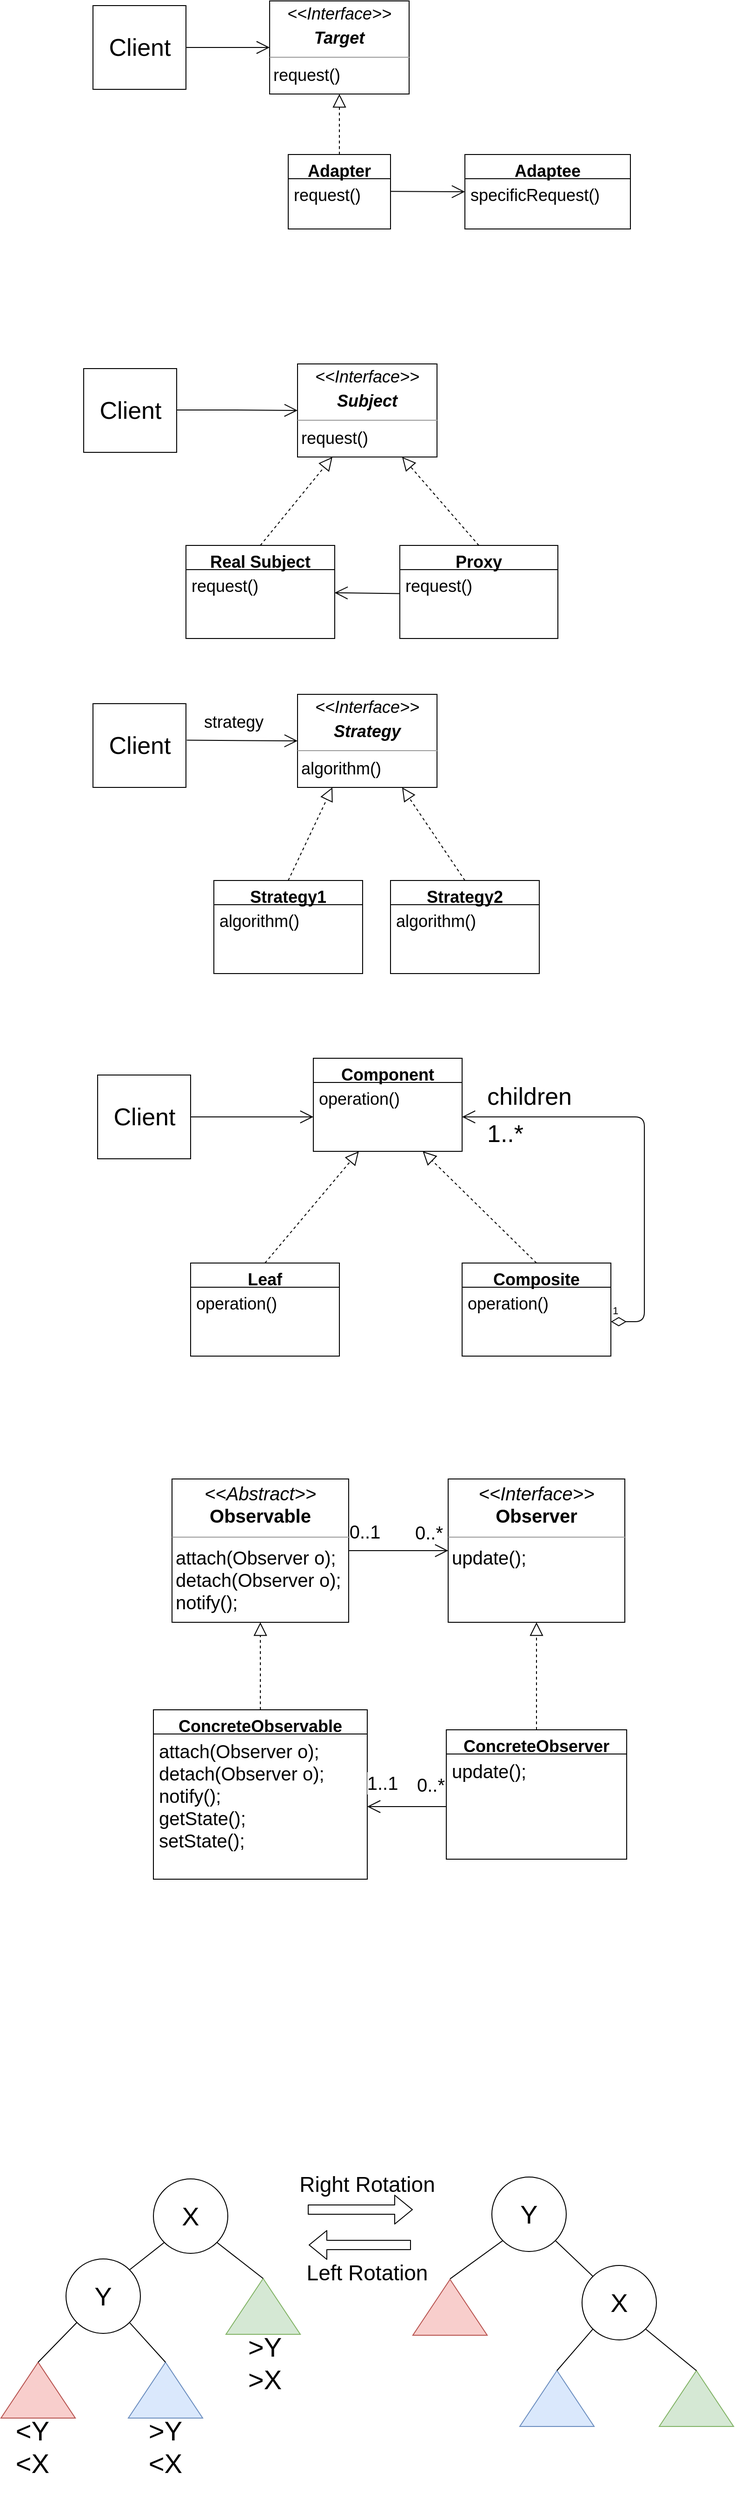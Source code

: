 <mxfile version="14.2.2" type="github">
  <diagram id="C5RBs43oDa-KdzZeNtuy" name="Page-1">
    <mxGraphModel dx="1038" dy="580" grid="0" gridSize="10" guides="1" tooltips="1" connect="1" arrows="1" fold="1" page="1" pageScale="1" pageWidth="827" pageHeight="1169" background="none" math="0" shadow="0">
      <root>
        <mxCell id="WIyWlLk6GJQsqaUBKTNV-0" />
        <mxCell id="WIyWlLk6GJQsqaUBKTNV-1" parent="WIyWlLk6GJQsqaUBKTNV-0" />
        <mxCell id="wLdGKYb3hIYz0n7tp1O_-1" value="&lt;font style=&quot;font-size: 26px&quot;&gt;Client&lt;/font&gt;" style="html=1;" parent="WIyWlLk6GJQsqaUBKTNV-1" vertex="1">
          <mxGeometry x="110" y="100" width="100" height="90" as="geometry" />
        </mxCell>
        <mxCell id="wLdGKYb3hIYz0n7tp1O_-4" value="" style="endArrow=open;endFill=1;endSize=12;html=1;exitX=1;exitY=0.5;exitDx=0;exitDy=0;entryX=0;entryY=0.5;entryDx=0;entryDy=0;" parent="WIyWlLk6GJQsqaUBKTNV-1" source="wLdGKYb3hIYz0n7tp1O_-1" target="wLdGKYb3hIYz0n7tp1O_-5" edge="1">
          <mxGeometry width="160" relative="1" as="geometry">
            <mxPoint x="330" y="300" as="sourcePoint" />
            <mxPoint x="290" y="145" as="targetPoint" />
            <Array as="points">
              <mxPoint x="280" y="145" />
            </Array>
          </mxGeometry>
        </mxCell>
        <mxCell id="wLdGKYb3hIYz0n7tp1O_-5" value="&lt;p style=&quot;margin: 4px 0px 0px ; text-align: center ; font-size: 18px&quot;&gt;&lt;i&gt;&lt;font style=&quot;font-size: 18px&quot;&gt;&amp;lt;&amp;lt;Interface&amp;gt;&amp;gt;&lt;/font&gt;&lt;/i&gt;&lt;/p&gt;&lt;p style=&quot;margin: 4px 0px 0px ; text-align: center ; font-size: 18px&quot;&gt;&lt;font style=&quot;font-size: 18px&quot;&gt;&lt;i&gt;&lt;b&gt;Target&lt;/b&gt;&lt;/i&gt;&lt;/font&gt;&lt;/p&gt;&lt;hr size=&quot;1&quot; style=&quot;font-size: 18px&quot;&gt;&lt;p style=&quot;margin: 0px 0px 0px 4px ; font-size: 18px&quot;&gt;&lt;font style=&quot;font-size: 18px&quot;&gt;request()&lt;/font&gt;&lt;/p&gt;" style="verticalAlign=top;align=left;overflow=fill;fontSize=12;fontFamily=Helvetica;html=1;" parent="WIyWlLk6GJQsqaUBKTNV-1" vertex="1">
          <mxGeometry x="300" y="95" width="150" height="100" as="geometry" />
        </mxCell>
        <mxCell id="wLdGKYb3hIYz0n7tp1O_-6" value="" style="endArrow=block;dashed=1;endFill=0;endSize=12;html=1;entryX=0.5;entryY=1;entryDx=0;entryDy=0;exitX=0.5;exitY=0;exitDx=0;exitDy=0;" parent="WIyWlLk6GJQsqaUBKTNV-1" source="wLdGKYb3hIYz0n7tp1O_-8" target="wLdGKYb3hIYz0n7tp1O_-5" edge="1">
          <mxGeometry width="160" relative="1" as="geometry">
            <mxPoint x="355" y="280" as="sourcePoint" />
            <mxPoint x="490" y="300" as="targetPoint" />
            <Array as="points">
              <mxPoint x="375" y="257" />
            </Array>
          </mxGeometry>
        </mxCell>
        <mxCell id="wLdGKYb3hIYz0n7tp1O_-8" value="Adapter" style="swimlane;fontStyle=1;align=center;verticalAlign=top;childLayout=stackLayout;horizontal=1;startSize=26;horizontalStack=0;resizeParent=1;resizeParentMax=0;resizeLast=0;collapsible=1;marginBottom=0;fontSize=18;" parent="WIyWlLk6GJQsqaUBKTNV-1" vertex="1">
          <mxGeometry x="320" y="260" width="110" height="80" as="geometry" />
        </mxCell>
        <mxCell id="wLdGKYb3hIYz0n7tp1O_-11" value="request()" style="text;strokeColor=none;fillColor=none;align=left;verticalAlign=top;spacingLeft=4;spacingRight=4;overflow=hidden;rotatable=0;points=[[0,0.5],[1,0.5]];portConstraint=eastwest;fontSize=18;" parent="wLdGKYb3hIYz0n7tp1O_-8" vertex="1">
          <mxGeometry y="26" width="110" height="54" as="geometry" />
        </mxCell>
        <mxCell id="wLdGKYb3hIYz0n7tp1O_-12" value="Adaptee" style="swimlane;fontStyle=1;align=center;verticalAlign=top;childLayout=stackLayout;horizontal=1;startSize=26;horizontalStack=0;resizeParent=1;resizeParentMax=0;resizeLast=0;collapsible=1;marginBottom=0;fontSize=18;" parent="WIyWlLk6GJQsqaUBKTNV-1" vertex="1">
          <mxGeometry x="510" y="260" width="178" height="80" as="geometry">
            <mxRectangle x="510" y="260" width="98" height="26" as="alternateBounds" />
          </mxGeometry>
        </mxCell>
        <mxCell id="wLdGKYb3hIYz0n7tp1O_-16" value="" style="endArrow=open;endFill=1;endSize=12;html=1;" parent="wLdGKYb3hIYz0n7tp1O_-12" edge="1">
          <mxGeometry width="160" relative="1" as="geometry">
            <mxPoint x="-80" y="39.66" as="sourcePoint" />
            <mxPoint y="40" as="targetPoint" />
          </mxGeometry>
        </mxCell>
        <mxCell id="wLdGKYb3hIYz0n7tp1O_-13" value="specificRequest()" style="text;strokeColor=none;fillColor=none;align=left;verticalAlign=top;spacingLeft=4;spacingRight=4;overflow=hidden;rotatable=0;points=[[0,0.5],[1,0.5]];portConstraint=eastwest;fontSize=18;" parent="wLdGKYb3hIYz0n7tp1O_-12" vertex="1">
          <mxGeometry y="26" width="178" height="54" as="geometry" />
        </mxCell>
        <mxCell id="wLdGKYb3hIYz0n7tp1O_-17" value="&lt;p style=&quot;margin: 4px 0px 0px ; text-align: center ; font-size: 18px&quot;&gt;&lt;i&gt;&lt;font style=&quot;font-size: 18px&quot;&gt;&amp;lt;&amp;lt;Interface&amp;gt;&amp;gt;&lt;/font&gt;&lt;/i&gt;&lt;/p&gt;&lt;p style=&quot;margin: 4px 0px 0px ; text-align: center ; font-size: 18px&quot;&gt;&lt;b&gt;&lt;i&gt;Subject&lt;/i&gt;&lt;/b&gt;&lt;/p&gt;&lt;hr size=&quot;1&quot; style=&quot;font-size: 18px&quot;&gt;&lt;p style=&quot;margin: 0px 0px 0px 4px ; font-size: 18px&quot;&gt;&lt;font style=&quot;font-size: 18px&quot;&gt;request()&lt;/font&gt;&lt;/p&gt;" style="verticalAlign=top;align=left;overflow=fill;fontSize=12;fontFamily=Helvetica;html=1;" parent="WIyWlLk6GJQsqaUBKTNV-1" vertex="1">
          <mxGeometry x="330" y="485" width="150" height="100" as="geometry" />
        </mxCell>
        <mxCell id="wLdGKYb3hIYz0n7tp1O_-23" value="Real Subject" style="swimlane;fontStyle=1;align=center;verticalAlign=top;childLayout=stackLayout;horizontal=1;startSize=26;horizontalStack=0;resizeParent=1;resizeParentMax=0;resizeLast=0;collapsible=1;marginBottom=0;fontSize=18;" parent="WIyWlLk6GJQsqaUBKTNV-1" vertex="1">
          <mxGeometry x="210" y="680" width="160" height="100" as="geometry" />
        </mxCell>
        <mxCell id="wLdGKYb3hIYz0n7tp1O_-24" value="request()" style="text;strokeColor=none;fillColor=none;align=left;verticalAlign=top;spacingLeft=4;spacingRight=4;overflow=hidden;rotatable=0;points=[[0,0.5],[1,0.5]];portConstraint=eastwest;fontSize=18;" parent="wLdGKYb3hIYz0n7tp1O_-23" vertex="1">
          <mxGeometry y="26" width="160" height="74" as="geometry" />
        </mxCell>
        <mxCell id="wLdGKYb3hIYz0n7tp1O_-25" value="Proxy" style="swimlane;fontStyle=1;align=center;verticalAlign=top;childLayout=stackLayout;horizontal=1;startSize=26;horizontalStack=0;resizeParent=1;resizeParentMax=0;resizeLast=0;collapsible=1;marginBottom=0;fontSize=18;" parent="WIyWlLk6GJQsqaUBKTNV-1" vertex="1">
          <mxGeometry x="440" y="680" width="170" height="100" as="geometry" />
        </mxCell>
        <mxCell id="wLdGKYb3hIYz0n7tp1O_-26" value="request()" style="text;strokeColor=none;fillColor=none;align=left;verticalAlign=top;spacingLeft=4;spacingRight=4;overflow=hidden;rotatable=0;points=[[0,0.5],[1,0.5]];portConstraint=eastwest;fontSize=18;" parent="wLdGKYb3hIYz0n7tp1O_-25" vertex="1">
          <mxGeometry y="26" width="170" height="74" as="geometry" />
        </mxCell>
        <mxCell id="wLdGKYb3hIYz0n7tp1O_-27" value="&lt;font style=&quot;font-size: 26px&quot;&gt;Client&lt;/font&gt;" style="html=1;" parent="WIyWlLk6GJQsqaUBKTNV-1" vertex="1">
          <mxGeometry x="100" y="490" width="100" height="90" as="geometry" />
        </mxCell>
        <mxCell id="wLdGKYb3hIYz0n7tp1O_-28" value="" style="endArrow=open;endFill=1;endSize=12;html=1;exitX=1;exitY=0.5;exitDx=0;exitDy=0;entryX=0;entryY=0.5;entryDx=0;entryDy=0;" parent="WIyWlLk6GJQsqaUBKTNV-1" target="wLdGKYb3hIYz0n7tp1O_-17" edge="1">
          <mxGeometry width="160" relative="1" as="geometry">
            <mxPoint x="200" y="534.5" as="sourcePoint" />
            <mxPoint x="290" y="534.5" as="targetPoint" />
            <Array as="points">
              <mxPoint x="270" y="534.5" />
            </Array>
          </mxGeometry>
        </mxCell>
        <mxCell id="wLdGKYb3hIYz0n7tp1O_-29" value="" style="endArrow=block;dashed=1;endFill=0;endSize=12;html=1;fontSize=18;exitX=0.5;exitY=0;exitDx=0;exitDy=0;entryX=0.25;entryY=1;entryDx=0;entryDy=0;" parent="WIyWlLk6GJQsqaUBKTNV-1" source="wLdGKYb3hIYz0n7tp1O_-23" target="wLdGKYb3hIYz0n7tp1O_-17" edge="1">
          <mxGeometry width="160" relative="1" as="geometry">
            <mxPoint x="310" y="680" as="sourcePoint" />
            <mxPoint x="470" y="680" as="targetPoint" />
          </mxGeometry>
        </mxCell>
        <mxCell id="wLdGKYb3hIYz0n7tp1O_-30" value="" style="endArrow=block;dashed=1;endFill=0;endSize=12;html=1;fontSize=18;entryX=0.75;entryY=1;entryDx=0;entryDy=0;exitX=0.5;exitY=0;exitDx=0;exitDy=0;" parent="WIyWlLk6GJQsqaUBKTNV-1" source="wLdGKYb3hIYz0n7tp1O_-25" target="wLdGKYb3hIYz0n7tp1O_-17" edge="1">
          <mxGeometry width="160" relative="1" as="geometry">
            <mxPoint x="310" y="680" as="sourcePoint" />
            <mxPoint x="470" y="680" as="targetPoint" />
          </mxGeometry>
        </mxCell>
        <mxCell id="wLdGKYb3hIYz0n7tp1O_-31" value="" style="endArrow=open;endFill=1;endSize=12;html=1;fontSize=18;exitX=0.002;exitY=0.348;exitDx=0;exitDy=0;exitPerimeter=0;entryX=0.999;entryY=0.336;entryDx=0;entryDy=0;entryPerimeter=0;" parent="WIyWlLk6GJQsqaUBKTNV-1" source="wLdGKYb3hIYz0n7tp1O_-26" target="wLdGKYb3hIYz0n7tp1O_-24" edge="1">
          <mxGeometry width="160" relative="1" as="geometry">
            <mxPoint x="310" y="680" as="sourcePoint" />
            <mxPoint x="372" y="731" as="targetPoint" />
          </mxGeometry>
        </mxCell>
        <mxCell id="wLdGKYb3hIYz0n7tp1O_-32" value="&lt;font style=&quot;font-size: 26px&quot;&gt;Client&lt;/font&gt;" style="html=1;" parent="WIyWlLk6GJQsqaUBKTNV-1" vertex="1">
          <mxGeometry x="110" y="850" width="100" height="90" as="geometry" />
        </mxCell>
        <mxCell id="wLdGKYb3hIYz0n7tp1O_-33" value="&lt;p style=&quot;margin: 4px 0px 0px ; text-align: center ; font-size: 18px&quot;&gt;&lt;i&gt;&lt;font style=&quot;font-size: 18px&quot;&gt;&amp;lt;&amp;lt;Interface&amp;gt;&amp;gt;&lt;/font&gt;&lt;/i&gt;&lt;/p&gt;&lt;p style=&quot;margin: 4px 0px 0px ; text-align: center ; font-size: 18px&quot;&gt;&lt;b&gt;&lt;i&gt;Strategy&lt;/i&gt;&lt;/b&gt;&lt;/p&gt;&lt;hr size=&quot;1&quot; style=&quot;font-size: 18px&quot;&gt;&lt;p style=&quot;margin: 0px 0px 0px 4px ; font-size: 18px&quot;&gt;&lt;font style=&quot;font-size: 18px&quot;&gt;algorithm()&lt;/font&gt;&lt;/p&gt;" style="verticalAlign=top;align=left;overflow=fill;fontSize=12;fontFamily=Helvetica;html=1;" parent="WIyWlLk6GJQsqaUBKTNV-1" vertex="1">
          <mxGeometry x="330" y="840" width="150" height="100" as="geometry" />
        </mxCell>
        <mxCell id="wLdGKYb3hIYz0n7tp1O_-35" value="Strategy1" style="swimlane;fontStyle=1;align=center;verticalAlign=top;childLayout=stackLayout;horizontal=1;startSize=26;horizontalStack=0;resizeParent=1;resizeParentMax=0;resizeLast=0;collapsible=1;marginBottom=0;fontSize=18;" parent="WIyWlLk6GJQsqaUBKTNV-1" vertex="1">
          <mxGeometry x="240" y="1040" width="160" height="100" as="geometry" />
        </mxCell>
        <mxCell id="wLdGKYb3hIYz0n7tp1O_-36" value="algorithm()" style="text;strokeColor=none;fillColor=none;align=left;verticalAlign=top;spacingLeft=4;spacingRight=4;overflow=hidden;rotatable=0;points=[[0,0.5],[1,0.5]];portConstraint=eastwest;fontSize=18;" parent="wLdGKYb3hIYz0n7tp1O_-35" vertex="1">
          <mxGeometry y="26" width="160" height="74" as="geometry" />
        </mxCell>
        <mxCell id="wLdGKYb3hIYz0n7tp1O_-37" value="Strategy2" style="swimlane;fontStyle=1;align=center;verticalAlign=top;childLayout=stackLayout;horizontal=1;startSize=26;horizontalStack=0;resizeParent=1;resizeParentMax=0;resizeLast=0;collapsible=1;marginBottom=0;fontSize=18;" parent="WIyWlLk6GJQsqaUBKTNV-1" vertex="1">
          <mxGeometry x="430" y="1040" width="160" height="100" as="geometry" />
        </mxCell>
        <mxCell id="wLdGKYb3hIYz0n7tp1O_-38" value="algorithm()" style="text;strokeColor=none;fillColor=none;align=left;verticalAlign=top;spacingLeft=4;spacingRight=4;overflow=hidden;rotatable=0;points=[[0,0.5],[1,0.5]];portConstraint=eastwest;fontSize=18;" parent="wLdGKYb3hIYz0n7tp1O_-37" vertex="1">
          <mxGeometry y="26" width="160" height="74" as="geometry" />
        </mxCell>
        <mxCell id="wLdGKYb3hIYz0n7tp1O_-39" value="" style="endArrow=block;dashed=1;endFill=0;endSize=12;html=1;fontSize=18;entryX=0.25;entryY=1;entryDx=0;entryDy=0;exitX=0.5;exitY=0;exitDx=0;exitDy=0;" parent="WIyWlLk6GJQsqaUBKTNV-1" source="wLdGKYb3hIYz0n7tp1O_-35" target="wLdGKYb3hIYz0n7tp1O_-33" edge="1">
          <mxGeometry width="160" relative="1" as="geometry">
            <mxPoint x="280" y="980" as="sourcePoint" />
            <mxPoint x="440" y="980" as="targetPoint" />
          </mxGeometry>
        </mxCell>
        <mxCell id="wLdGKYb3hIYz0n7tp1O_-40" value="" style="endArrow=block;dashed=1;endFill=0;endSize=12;html=1;fontSize=18;entryX=0.75;entryY=1;entryDx=0;entryDy=0;exitX=0.5;exitY=0;exitDx=0;exitDy=0;" parent="WIyWlLk6GJQsqaUBKTNV-1" source="wLdGKYb3hIYz0n7tp1O_-37" target="wLdGKYb3hIYz0n7tp1O_-33" edge="1">
          <mxGeometry width="160" relative="1" as="geometry">
            <mxPoint x="280" y="980" as="sourcePoint" />
            <mxPoint x="440" y="980" as="targetPoint" />
          </mxGeometry>
        </mxCell>
        <mxCell id="wLdGKYb3hIYz0n7tp1O_-41" value="" style="endArrow=open;endFill=1;endSize=12;html=1;fontSize=18;entryX=0;entryY=0.5;entryDx=0;entryDy=0;exitX=1.009;exitY=0.436;exitDx=0;exitDy=0;exitPerimeter=0;" parent="WIyWlLk6GJQsqaUBKTNV-1" source="wLdGKYb3hIYz0n7tp1O_-32" target="wLdGKYb3hIYz0n7tp1O_-33" edge="1">
          <mxGeometry width="160" relative="1" as="geometry">
            <mxPoint x="230" y="890" as="sourcePoint" />
            <mxPoint x="440" y="980" as="targetPoint" />
          </mxGeometry>
        </mxCell>
        <mxCell id="wLdGKYb3hIYz0n7tp1O_-42" value="strategy" style="edgeLabel;html=1;align=center;verticalAlign=middle;resizable=0;points=[];fontSize=18;" parent="wLdGKYb3hIYz0n7tp1O_-41" vertex="1" connectable="0">
          <mxGeometry x="-0.162" y="-1" relative="1" as="geometry">
            <mxPoint y="-20.56" as="offset" />
          </mxGeometry>
        </mxCell>
        <mxCell id="z4TTv1_D8EA7O0kFV5OE-4" value="&lt;font style=&quot;font-size: 26px&quot;&gt;Client&lt;/font&gt;" style="html=1;" parent="WIyWlLk6GJQsqaUBKTNV-1" vertex="1">
          <mxGeometry x="115" y="1249" width="100" height="90" as="geometry" />
        </mxCell>
        <mxCell id="z4TTv1_D8EA7O0kFV5OE-5" value="Component" style="swimlane;fontStyle=1;align=center;verticalAlign=top;childLayout=stackLayout;horizontal=1;startSize=26;horizontalStack=0;resizeParent=1;resizeParentMax=0;resizeLast=0;collapsible=1;marginBottom=0;fontSize=18;" parent="WIyWlLk6GJQsqaUBKTNV-1" vertex="1">
          <mxGeometry x="347" y="1231" width="160" height="100" as="geometry" />
        </mxCell>
        <mxCell id="z4TTv1_D8EA7O0kFV5OE-6" value="operation()" style="text;strokeColor=none;fillColor=none;align=left;verticalAlign=top;spacingLeft=4;spacingRight=4;overflow=hidden;rotatable=0;points=[[0,0.5],[1,0.5]];portConstraint=eastwest;fontSize=18;" parent="z4TTv1_D8EA7O0kFV5OE-5" vertex="1">
          <mxGeometry y="26" width="160" height="74" as="geometry" />
        </mxCell>
        <mxCell id="z4TTv1_D8EA7O0kFV5OE-7" value="Leaf" style="swimlane;fontStyle=1;align=center;verticalAlign=top;childLayout=stackLayout;horizontal=1;startSize=26;horizontalStack=0;resizeParent=1;resizeParentMax=0;resizeLast=0;collapsible=1;marginBottom=0;fontSize=18;" parent="WIyWlLk6GJQsqaUBKTNV-1" vertex="1">
          <mxGeometry x="215" y="1451" width="160" height="100" as="geometry" />
        </mxCell>
        <mxCell id="z4TTv1_D8EA7O0kFV5OE-8" value="operation()" style="text;strokeColor=none;fillColor=none;align=left;verticalAlign=top;spacingLeft=4;spacingRight=4;overflow=hidden;rotatable=0;points=[[0,0.5],[1,0.5]];portConstraint=eastwest;fontSize=18;" parent="z4TTv1_D8EA7O0kFV5OE-7" vertex="1">
          <mxGeometry y="26" width="160" height="74" as="geometry" />
        </mxCell>
        <mxCell id="z4TTv1_D8EA7O0kFV5OE-9" value="Composite" style="swimlane;fontStyle=1;align=center;verticalAlign=top;childLayout=stackLayout;horizontal=1;startSize=26;horizontalStack=0;resizeParent=1;resizeParentMax=0;resizeLast=0;collapsible=1;marginBottom=0;fontSize=18;" parent="WIyWlLk6GJQsqaUBKTNV-1" vertex="1">
          <mxGeometry x="507" y="1451" width="160" height="100" as="geometry" />
        </mxCell>
        <mxCell id="z4TTv1_D8EA7O0kFV5OE-10" value="operation()" style="text;strokeColor=none;fillColor=none;align=left;verticalAlign=top;spacingLeft=4;spacingRight=4;overflow=hidden;rotatable=0;points=[[0,0.5],[1,0.5]];portConstraint=eastwest;fontSize=18;" parent="z4TTv1_D8EA7O0kFV5OE-9" vertex="1">
          <mxGeometry y="26" width="160" height="74" as="geometry" />
        </mxCell>
        <mxCell id="z4TTv1_D8EA7O0kFV5OE-12" value="" style="endArrow=open;endFill=1;endSize=12;html=1;exitX=1;exitY=0.5;exitDx=0;exitDy=0;entryX=0;entryY=0.5;entryDx=0;entryDy=0;" parent="WIyWlLk6GJQsqaUBKTNV-1" source="z4TTv1_D8EA7O0kFV5OE-4" target="z4TTv1_D8EA7O0kFV5OE-6" edge="1">
          <mxGeometry width="160" relative="1" as="geometry">
            <mxPoint x="332" y="1501" as="sourcePoint" />
            <mxPoint x="492" y="1501" as="targetPoint" />
          </mxGeometry>
        </mxCell>
        <mxCell id="z4TTv1_D8EA7O0kFV5OE-15" value="1" style="endArrow=open;html=1;endSize=12;startArrow=diamondThin;startSize=14;startFill=0;edgeStyle=orthogonalEdgeStyle;align=left;verticalAlign=bottom;exitX=1;exitY=0.5;exitDx=0;exitDy=0;" parent="WIyWlLk6GJQsqaUBKTNV-1" source="z4TTv1_D8EA7O0kFV5OE-10" target="z4TTv1_D8EA7O0kFV5OE-6" edge="1">
          <mxGeometry x="-1" y="3" relative="1" as="geometry">
            <mxPoint x="332" y="1501" as="sourcePoint" />
            <mxPoint x="492" y="1501" as="targetPoint" />
            <Array as="points">
              <mxPoint x="703" y="1514" />
              <mxPoint x="703" y="1294" />
            </Array>
          </mxGeometry>
        </mxCell>
        <mxCell id="z4TTv1_D8EA7O0kFV5OE-16" value="1..*" style="edgeLabel;html=1;align=center;verticalAlign=middle;resizable=0;points=[];fontSize=26;" parent="z4TTv1_D8EA7O0kFV5OE-15" vertex="1" connectable="0">
          <mxGeometry x="0.891" y="-2" relative="1" as="geometry">
            <mxPoint x="21" y="20" as="offset" />
          </mxGeometry>
        </mxCell>
        <mxCell id="z4TTv1_D8EA7O0kFV5OE-17" value="children" style="edgeLabel;html=1;align=center;verticalAlign=middle;resizable=0;points=[];fontSize=26;" parent="z4TTv1_D8EA7O0kFV5OE-15" vertex="1" connectable="0">
          <mxGeometry x="0.781" relative="1" as="geometry">
            <mxPoint x="22" y="-22" as="offset" />
          </mxGeometry>
        </mxCell>
        <mxCell id="z4TTv1_D8EA7O0kFV5OE-18" value="" style="endArrow=block;dashed=1;endFill=0;endSize=12;html=1;fontSize=26;exitX=0.5;exitY=0;exitDx=0;exitDy=0;" parent="WIyWlLk6GJQsqaUBKTNV-1" source="z4TTv1_D8EA7O0kFV5OE-7" target="z4TTv1_D8EA7O0kFV5OE-6" edge="1">
          <mxGeometry width="160" relative="1" as="geometry">
            <mxPoint x="420" y="1400" as="sourcePoint" />
            <mxPoint x="492" y="1501" as="targetPoint" />
          </mxGeometry>
        </mxCell>
        <mxCell id="z4TTv1_D8EA7O0kFV5OE-19" value="" style="endArrow=block;dashed=1;endFill=0;endSize=12;html=1;fontSize=26;exitX=0.5;exitY=0;exitDx=0;exitDy=0;" parent="WIyWlLk6GJQsqaUBKTNV-1" source="z4TTv1_D8EA7O0kFV5OE-9" target="z4TTv1_D8EA7O0kFV5OE-6" edge="1">
          <mxGeometry width="160" relative="1" as="geometry">
            <mxPoint x="332" y="1501" as="sourcePoint" />
            <mxPoint x="492" y="1501" as="targetPoint" />
          </mxGeometry>
        </mxCell>
        <mxCell id="z4TTv1_D8EA7O0kFV5OE-27" value="&lt;p style=&quot;margin: 4px 0px 0px ; text-align: center ; font-size: 20px&quot;&gt;&lt;font style=&quot;font-size: 20px&quot;&gt;&lt;i&gt;&amp;lt;&amp;lt;Abstract&amp;gt;&amp;gt;&lt;/i&gt;&lt;br&gt;&lt;b&gt;Observable&lt;/b&gt;&lt;/font&gt;&lt;/p&gt;&lt;hr size=&quot;1&quot; style=&quot;font-size: 20px&quot;&gt;&lt;p style=&quot;margin: 0px 0px 0px 4px ; font-size: 20px&quot;&gt;&lt;/p&gt;&lt;p style=&quot;margin: 0px 0px 0px 4px ; font-size: 20px&quot;&gt;&lt;font style=&quot;font-size: 20px&quot;&gt;attach(Observer o);&lt;/font&gt;&lt;/p&gt;&lt;p style=&quot;margin: 0px 0px 0px 4px ; font-size: 20px&quot;&gt;&lt;font style=&quot;font-size: 20px&quot;&gt;detach(Observer o);&lt;/font&gt;&lt;/p&gt;&lt;p style=&quot;margin: 0px 0px 0px 4px ; font-size: 20px&quot;&gt;&lt;font style=&quot;font-size: 20px&quot;&gt;notify();&lt;/font&gt;&lt;/p&gt;" style="verticalAlign=top;align=left;overflow=fill;fontSize=12;fontFamily=Helvetica;html=1;" parent="WIyWlLk6GJQsqaUBKTNV-1" vertex="1">
          <mxGeometry x="195" y="1683" width="190" height="154" as="geometry" />
        </mxCell>
        <mxCell id="z4TTv1_D8EA7O0kFV5OE-28" value="&lt;p style=&quot;margin: 4px 0px 0px ; text-align: center ; font-size: 20px&quot;&gt;&lt;font style=&quot;font-size: 20px&quot;&gt;&lt;i&gt;&amp;lt;&amp;lt;Interface&amp;gt;&amp;gt;&lt;/i&gt;&lt;br&gt;&lt;b&gt;Observer&lt;/b&gt;&lt;/font&gt;&lt;/p&gt;&lt;hr size=&quot;1&quot; style=&quot;font-size: 20px&quot;&gt;&lt;p style=&quot;margin: 0px 0px 0px 4px ; font-size: 20px&quot;&gt;&lt;/p&gt;&lt;p style=&quot;margin: 0px 0px 0px 4px ; font-size: 20px&quot;&gt;update();&lt;/p&gt;" style="verticalAlign=top;align=left;overflow=fill;fontSize=12;fontFamily=Helvetica;html=1;" parent="WIyWlLk6GJQsqaUBKTNV-1" vertex="1">
          <mxGeometry x="492" y="1683" width="190" height="154" as="geometry" />
        </mxCell>
        <mxCell id="z4TTv1_D8EA7O0kFV5OE-29" value="ConcreteObservable" style="swimlane;fontStyle=1;align=center;verticalAlign=top;childLayout=stackLayout;horizontal=1;startSize=26;horizontalStack=0;resizeParent=1;resizeParentMax=0;resizeLast=0;collapsible=1;marginBottom=0;fontSize=18;" parent="WIyWlLk6GJQsqaUBKTNV-1" vertex="1">
          <mxGeometry x="175" y="1931" width="230" height="182" as="geometry" />
        </mxCell>
        <mxCell id="z4TTv1_D8EA7O0kFV5OE-30" value="attach(Observer o);&#xa;detach(Observer o);&#xa;notify();&#xa;getState();&#xa;setState();" style="text;strokeColor=none;fillColor=none;align=left;verticalAlign=top;spacingLeft=4;spacingRight=4;overflow=hidden;rotatable=0;points=[[0,0.5],[1,0.5]];portConstraint=eastwest;fontSize=20;" parent="z4TTv1_D8EA7O0kFV5OE-29" vertex="1">
          <mxGeometry y="26" width="230" height="156" as="geometry" />
        </mxCell>
        <mxCell id="z4TTv1_D8EA7O0kFV5OE-34" value="ConcreteObserver" style="swimlane;fontStyle=1;align=center;verticalAlign=top;childLayout=stackLayout;horizontal=1;startSize=26;horizontalStack=0;resizeParent=1;resizeParentMax=0;resizeLast=0;collapsible=1;marginBottom=0;fontSize=18;" parent="WIyWlLk6GJQsqaUBKTNV-1" vertex="1">
          <mxGeometry x="490" y="1952.5" width="194" height="139" as="geometry" />
        </mxCell>
        <mxCell id="z4TTv1_D8EA7O0kFV5OE-35" value="update();" style="text;strokeColor=none;fillColor=none;align=left;verticalAlign=top;spacingLeft=4;spacingRight=4;overflow=hidden;rotatable=0;points=[[0,0.5],[1,0.5]];portConstraint=eastwest;fontSize=20;" parent="z4TTv1_D8EA7O0kFV5OE-34" vertex="1">
          <mxGeometry y="26" width="194" height="113" as="geometry" />
        </mxCell>
        <mxCell id="z4TTv1_D8EA7O0kFV5OE-37" value="" style="endArrow=open;endFill=1;endSize=12;html=1;fontSize=20;exitX=0;exitY=0.5;exitDx=0;exitDy=0;entryX=1;entryY=0.5;entryDx=0;entryDy=0;" parent="WIyWlLk6GJQsqaUBKTNV-1" source="z4TTv1_D8EA7O0kFV5OE-35" target="z4TTv1_D8EA7O0kFV5OE-30" edge="1">
          <mxGeometry width="160" relative="1" as="geometry">
            <mxPoint x="332" y="1891" as="sourcePoint" />
            <mxPoint x="492" y="1891" as="targetPoint" />
          </mxGeometry>
        </mxCell>
        <mxCell id="z4TTv1_D8EA7O0kFV5OE-44" value="0..*" style="edgeLabel;html=1;align=center;verticalAlign=middle;resizable=0;points=[];fontSize=20;" parent="z4TTv1_D8EA7O0kFV5OE-37" vertex="1" connectable="0">
          <mxGeometry x="-0.724" y="-2" relative="1" as="geometry">
            <mxPoint x="-6" y="-22" as="offset" />
          </mxGeometry>
        </mxCell>
        <mxCell id="z4TTv1_D8EA7O0kFV5OE-45" value="1..1" style="edgeLabel;html=1;align=center;verticalAlign=middle;resizable=0;points=[];fontSize=20;" parent="z4TTv1_D8EA7O0kFV5OE-37" vertex="1" connectable="0">
          <mxGeometry x="0.674" relative="1" as="geometry">
            <mxPoint x="2" y="-26" as="offset" />
          </mxGeometry>
        </mxCell>
        <mxCell id="z4TTv1_D8EA7O0kFV5OE-39" value="" style="endArrow=block;dashed=1;endFill=0;endSize=12;html=1;fontSize=20;exitX=0.5;exitY=0;exitDx=0;exitDy=0;entryX=0.5;entryY=1;entryDx=0;entryDy=0;" parent="WIyWlLk6GJQsqaUBKTNV-1" source="z4TTv1_D8EA7O0kFV5OE-29" target="z4TTv1_D8EA7O0kFV5OE-27" edge="1">
          <mxGeometry width="160" relative="1" as="geometry">
            <mxPoint x="332" y="1891" as="sourcePoint" />
            <mxPoint x="492" y="1891" as="targetPoint" />
          </mxGeometry>
        </mxCell>
        <mxCell id="z4TTv1_D8EA7O0kFV5OE-40" value="" style="endArrow=block;dashed=1;endFill=0;endSize=12;html=1;fontSize=20;exitX=0.5;exitY=0;exitDx=0;exitDy=0;entryX=0.5;entryY=1;entryDx=0;entryDy=0;" parent="WIyWlLk6GJQsqaUBKTNV-1" source="z4TTv1_D8EA7O0kFV5OE-34" target="z4TTv1_D8EA7O0kFV5OE-28" edge="1">
          <mxGeometry width="160" relative="1" as="geometry">
            <mxPoint x="332" y="1891" as="sourcePoint" />
            <mxPoint x="492" y="1891" as="targetPoint" />
          </mxGeometry>
        </mxCell>
        <mxCell id="z4TTv1_D8EA7O0kFV5OE-41" value="" style="endArrow=open;endFill=1;endSize=12;html=1;fontSize=20;exitX=1;exitY=0.5;exitDx=0;exitDy=0;entryX=0;entryY=0.5;entryDx=0;entryDy=0;" parent="WIyWlLk6GJQsqaUBKTNV-1" source="z4TTv1_D8EA7O0kFV5OE-27" target="z4TTv1_D8EA7O0kFV5OE-28" edge="1">
          <mxGeometry width="160" relative="1" as="geometry">
            <mxPoint x="332" y="1891" as="sourcePoint" />
            <mxPoint x="492" y="1891" as="targetPoint" />
          </mxGeometry>
        </mxCell>
        <mxCell id="z4TTv1_D8EA7O0kFV5OE-42" value="0..*" style="edgeLabel;html=1;align=center;verticalAlign=middle;resizable=0;points=[];fontSize=20;" parent="z4TTv1_D8EA7O0kFV5OE-41" vertex="1" connectable="0">
          <mxGeometry x="0.529" y="1" relative="1" as="geometry">
            <mxPoint x="4" y="-19" as="offset" />
          </mxGeometry>
        </mxCell>
        <mxCell id="z4TTv1_D8EA7O0kFV5OE-43" value="0..1" style="edgeLabel;html=1;align=center;verticalAlign=middle;resizable=0;points=[];fontSize=20;" parent="z4TTv1_D8EA7O0kFV5OE-41" vertex="1" connectable="0">
          <mxGeometry x="-0.742" y="1" relative="1" as="geometry">
            <mxPoint x="3" y="-20" as="offset" />
          </mxGeometry>
        </mxCell>
        <mxCell id="U-YHXHA-iDNk5hEq2SCg-0" value="&lt;font style=&quot;font-size: 28px&quot;&gt;X&lt;/font&gt;" style="ellipse;whiteSpace=wrap;html=1;aspect=fixed;" parent="WIyWlLk6GJQsqaUBKTNV-1" vertex="1">
          <mxGeometry x="175" y="2435" width="80" height="80" as="geometry" />
        </mxCell>
        <mxCell id="U-YHXHA-iDNk5hEq2SCg-1" value="&lt;font style=&quot;font-size: 28px&quot;&gt;Y&lt;/font&gt;" style="ellipse;whiteSpace=wrap;html=1;aspect=fixed;" parent="WIyWlLk6GJQsqaUBKTNV-1" vertex="1">
          <mxGeometry x="81" y="2521" width="80" height="80" as="geometry" />
        </mxCell>
        <mxCell id="U-YHXHA-iDNk5hEq2SCg-2" value="" style="triangle;whiteSpace=wrap;html=1;rotation=-90;fillColor=#f8cecc;strokeColor=#b85450;" parent="WIyWlLk6GJQsqaUBKTNV-1" vertex="1">
          <mxGeometry x="21" y="2622" width="60" height="80" as="geometry" />
        </mxCell>
        <mxCell id="U-YHXHA-iDNk5hEq2SCg-3" value="" style="triangle;whiteSpace=wrap;html=1;rotation=-90;fillColor=#dae8fc;strokeColor=#6c8ebf;" parent="WIyWlLk6GJQsqaUBKTNV-1" vertex="1">
          <mxGeometry x="158" y="2622" width="60" height="80" as="geometry" />
        </mxCell>
        <mxCell id="U-YHXHA-iDNk5hEq2SCg-4" value="" style="triangle;whiteSpace=wrap;html=1;rotation=-90;fillColor=#d5e8d4;strokeColor=#82b366;" parent="WIyWlLk6GJQsqaUBKTNV-1" vertex="1">
          <mxGeometry x="263" y="2532" width="60" height="80" as="geometry" />
        </mxCell>
        <mxCell id="U-YHXHA-iDNk5hEq2SCg-5" value="" style="endArrow=none;html=1;entryX=1;entryY=1;entryDx=0;entryDy=0;exitX=1;exitY=0.5;exitDx=0;exitDy=0;" parent="WIyWlLk6GJQsqaUBKTNV-1" source="U-YHXHA-iDNk5hEq2SCg-4" target="U-YHXHA-iDNk5hEq2SCg-0" edge="1">
          <mxGeometry width="50" height="50" relative="1" as="geometry">
            <mxPoint x="387" y="2623" as="sourcePoint" />
            <mxPoint x="437" y="2573" as="targetPoint" />
          </mxGeometry>
        </mxCell>
        <mxCell id="U-YHXHA-iDNk5hEq2SCg-7" value="" style="endArrow=none;html=1;exitX=1;exitY=0;exitDx=0;exitDy=0;entryX=0;entryY=1;entryDx=0;entryDy=0;" parent="WIyWlLk6GJQsqaUBKTNV-1" source="U-YHXHA-iDNk5hEq2SCg-1" target="U-YHXHA-iDNk5hEq2SCg-0" edge="1">
          <mxGeometry width="50" height="50" relative="1" as="geometry">
            <mxPoint x="387" y="2623" as="sourcePoint" />
            <mxPoint x="437" y="2573" as="targetPoint" />
          </mxGeometry>
        </mxCell>
        <mxCell id="U-YHXHA-iDNk5hEq2SCg-8" value="" style="endArrow=none;html=1;exitX=0;exitY=1;exitDx=0;exitDy=0;entryX=1;entryY=0.5;entryDx=0;entryDy=0;" parent="WIyWlLk6GJQsqaUBKTNV-1" source="U-YHXHA-iDNk5hEq2SCg-1" target="U-YHXHA-iDNk5hEq2SCg-2" edge="1">
          <mxGeometry width="50" height="50" relative="1" as="geometry">
            <mxPoint x="387" y="2623" as="sourcePoint" />
            <mxPoint x="437" y="2573" as="targetPoint" />
          </mxGeometry>
        </mxCell>
        <mxCell id="U-YHXHA-iDNk5hEq2SCg-9" value="" style="endArrow=none;html=1;exitX=1;exitY=1;exitDx=0;exitDy=0;entryX=1;entryY=0.5;entryDx=0;entryDy=0;" parent="WIyWlLk6GJQsqaUBKTNV-1" source="U-YHXHA-iDNk5hEq2SCg-1" target="U-YHXHA-iDNk5hEq2SCg-3" edge="1">
          <mxGeometry width="50" height="50" relative="1" as="geometry">
            <mxPoint x="102.716" y="2599.284" as="sourcePoint" />
            <mxPoint x="61" y="2642" as="targetPoint" />
          </mxGeometry>
        </mxCell>
        <mxCell id="U-YHXHA-iDNk5hEq2SCg-10" value="&lt;font style=&quot;font-size: 28px&quot;&gt;X&lt;/font&gt;" style="ellipse;whiteSpace=wrap;html=1;aspect=fixed;" parent="WIyWlLk6GJQsqaUBKTNV-1" vertex="1">
          <mxGeometry x="636" y="2528" width="80" height="80" as="geometry" />
        </mxCell>
        <mxCell id="U-YHXHA-iDNk5hEq2SCg-11" value="&lt;font style=&quot;font-size: 28px&quot;&gt;Y&lt;/font&gt;" style="ellipse;whiteSpace=wrap;html=1;aspect=fixed;" parent="WIyWlLk6GJQsqaUBKTNV-1" vertex="1">
          <mxGeometry x="539" y="2433" width="80" height="80" as="geometry" />
        </mxCell>
        <mxCell id="U-YHXHA-iDNk5hEq2SCg-12" value="" style="triangle;whiteSpace=wrap;html=1;rotation=-90;fillColor=#d5e8d4;strokeColor=#82b366;" parent="WIyWlLk6GJQsqaUBKTNV-1" vertex="1">
          <mxGeometry x="729" y="2631" width="60" height="80" as="geometry" />
        </mxCell>
        <mxCell id="U-YHXHA-iDNk5hEq2SCg-13" value="" style="triangle;whiteSpace=wrap;html=1;rotation=-90;fillColor=#dae8fc;strokeColor=#6c8ebf;" parent="WIyWlLk6GJQsqaUBKTNV-1" vertex="1">
          <mxGeometry x="579" y="2631" width="60" height="80" as="geometry" />
        </mxCell>
        <mxCell id="U-YHXHA-iDNk5hEq2SCg-14" value="" style="triangle;whiteSpace=wrap;html=1;rotation=-90;fillColor=#f8cecc;strokeColor=#b85450;" parent="WIyWlLk6GJQsqaUBKTNV-1" vertex="1">
          <mxGeometry x="464" y="2533" width="60" height="80" as="geometry" />
        </mxCell>
        <mxCell id="U-YHXHA-iDNk5hEq2SCg-15" value="" style="endArrow=none;html=1;exitX=1;exitY=0;exitDx=0;exitDy=0;entryX=0;entryY=1;entryDx=0;entryDy=0;" parent="WIyWlLk6GJQsqaUBKTNV-1" target="U-YHXHA-iDNk5hEq2SCg-11" edge="1">
          <mxGeometry width="50" height="50" relative="1" as="geometry">
            <mxPoint x="494.004" y="2542.436" as="sourcePoint" />
            <mxPoint x="531.436" y="2513.004" as="targetPoint" />
          </mxGeometry>
        </mxCell>
        <mxCell id="U-YHXHA-iDNk5hEq2SCg-16" value="" style="endArrow=none;html=1;entryX=1;entryY=1;entryDx=0;entryDy=0;exitX=0;exitY=0;exitDx=0;exitDy=0;" parent="WIyWlLk6GJQsqaUBKTNV-1" source="U-YHXHA-iDNk5hEq2SCg-10" target="U-YHXHA-iDNk5hEq2SCg-11" edge="1">
          <mxGeometry width="50" height="50" relative="1" as="geometry">
            <mxPoint x="476" y="2624" as="sourcePoint" />
            <mxPoint x="526" y="2574" as="targetPoint" />
          </mxGeometry>
        </mxCell>
        <mxCell id="U-YHXHA-iDNk5hEq2SCg-17" value="" style="endArrow=none;html=1;exitX=1;exitY=0.5;exitDx=0;exitDy=0;entryX=0;entryY=1;entryDx=0;entryDy=0;" parent="WIyWlLk6GJQsqaUBKTNV-1" source="U-YHXHA-iDNk5hEq2SCg-13" target="U-YHXHA-iDNk5hEq2SCg-10" edge="1">
          <mxGeometry width="50" height="50" relative="1" as="geometry">
            <mxPoint x="585.644" y="2639.156" as="sourcePoint" />
            <mxPoint x="642.356" y="2598.004" as="targetPoint" />
          </mxGeometry>
        </mxCell>
        <mxCell id="U-YHXHA-iDNk5hEq2SCg-18" value="" style="endArrow=none;html=1;exitX=1;exitY=0.5;exitDx=0;exitDy=0;entryX=1;entryY=1;entryDx=0;entryDy=0;" parent="WIyWlLk6GJQsqaUBKTNV-1" source="U-YHXHA-iDNk5hEq2SCg-12" target="U-YHXHA-iDNk5hEq2SCg-10" edge="1">
          <mxGeometry width="50" height="50" relative="1" as="geometry">
            <mxPoint x="687" y="2652.72" as="sourcePoint" />
            <mxPoint x="725.716" y="2608.004" as="targetPoint" />
          </mxGeometry>
        </mxCell>
        <mxCell id="U-YHXHA-iDNk5hEq2SCg-19" value="&lt;font style=&quot;font-size: 29px&quot;&gt;&amp;lt;Y&lt;br&gt;&amp;lt;X&lt;/font&gt;" style="text;html=1;strokeColor=none;fillColor=none;align=center;verticalAlign=middle;whiteSpace=wrap;rounded=0;" parent="WIyWlLk6GJQsqaUBKTNV-1" vertex="1">
          <mxGeometry x="25" y="2666" width="40" height="113" as="geometry" />
        </mxCell>
        <mxCell id="U-YHXHA-iDNk5hEq2SCg-20" value="&lt;font style=&quot;font-size: 29px&quot;&gt;&amp;gt;Y&lt;br&gt;&amp;lt;X&lt;/font&gt;" style="text;html=1;strokeColor=none;fillColor=none;align=center;verticalAlign=middle;whiteSpace=wrap;rounded=0;" parent="WIyWlLk6GJQsqaUBKTNV-1" vertex="1">
          <mxGeometry x="168" y="2666" width="40" height="113" as="geometry" />
        </mxCell>
        <mxCell id="U-YHXHA-iDNk5hEq2SCg-21" value="&lt;font style=&quot;font-size: 29px&quot;&gt;&amp;gt;Y&lt;br&gt;&amp;gt;X&lt;/font&gt;" style="text;html=1;strokeColor=none;fillColor=none;align=center;verticalAlign=middle;whiteSpace=wrap;rounded=0;" parent="WIyWlLk6GJQsqaUBKTNV-1" vertex="1">
          <mxGeometry x="275" y="2576" width="40" height="113" as="geometry" />
        </mxCell>
        <mxCell id="QOZxesNpLrTywkHzgtew-0" value="" style="shape=flexArrow;endArrow=classic;html=1;" edge="1" parent="WIyWlLk6GJQsqaUBKTNV-1">
          <mxGeometry width="50" height="50" relative="1" as="geometry">
            <mxPoint x="341" y="2468" as="sourcePoint" />
            <mxPoint x="454" y="2468" as="targetPoint" />
          </mxGeometry>
        </mxCell>
        <mxCell id="QOZxesNpLrTywkHzgtew-1" value="" style="shape=flexArrow;endArrow=classic;html=1;" edge="1" parent="WIyWlLk6GJQsqaUBKTNV-1">
          <mxGeometry width="50" height="50" relative="1" as="geometry">
            <mxPoint x="452" y="2506" as="sourcePoint" />
            <mxPoint x="342" y="2506" as="targetPoint" />
          </mxGeometry>
        </mxCell>
        <mxCell id="QOZxesNpLrTywkHzgtew-2" value="Right Rotation" style="text;html=1;strokeColor=none;fillColor=none;align=center;verticalAlign=middle;whiteSpace=wrap;rounded=0;fontSize=23;" vertex="1" parent="WIyWlLk6GJQsqaUBKTNV-1">
          <mxGeometry x="308" y="2431" width="194" height="20" as="geometry" />
        </mxCell>
        <mxCell id="QOZxesNpLrTywkHzgtew-3" value="Left Rotation" style="text;html=1;strokeColor=none;fillColor=none;align=center;verticalAlign=middle;whiteSpace=wrap;rounded=0;fontSize=23;" vertex="1" parent="WIyWlLk6GJQsqaUBKTNV-1">
          <mxGeometry x="308" y="2526" width="194" height="20" as="geometry" />
        </mxCell>
      </root>
    </mxGraphModel>
  </diagram>
</mxfile>

